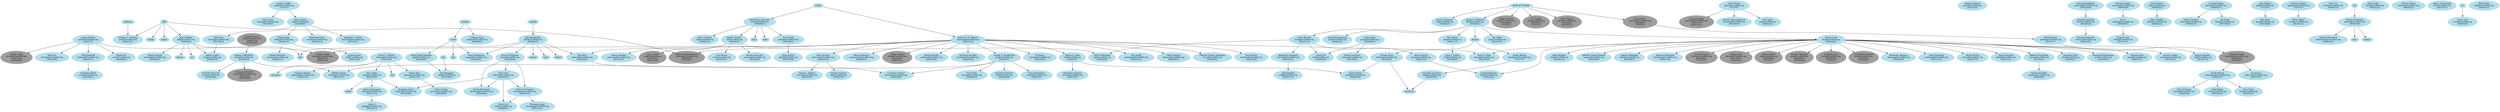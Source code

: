 # $FreeBSD$

# This file is meant to list all FreeBSD src committers and describe the
# mentor-mentee relationships between them.
# The graphical output can be generated from this file with the following
# command:
# $ dot -T png -o file.png committers-src.dot
#
# The dot binary is part of the graphics/graphviz port.

digraph src {

# Node definitions follow this example:
#
#   foo [label="Foo Bar\nfoo@FreeBSD.org\n????/??/??"]
#
# ????/??/?? is the date when the commit bit was obtained, usually the one you
# can find looking at CVS logs for the access (or avail) file under CVSROOT.
#
# For returned commit bits, the node definition will follow this example:
#
#   foo [label="Foo Bar\nfoo@FreeBSD.org\n????/??/??\n????/??/??"]
#
# The first date is the same as for an active committer, the second date is
# the date when the commit bit has been returned. Again, check CVS logs.

node [color=grey62, style=filled, bgcolor=black];

# Alumni go here.. Try to keep things sorted.

adrian [label="Adrian Chadd\nadrian@FreeBSD.org\n2000/07/03\n2006/05/30"]
alm [label="Andrew Moore\nalm@FreeBSD.org\n1993/06/12\n????/??/??"]
archie [label="Archie Cobbs\narchie@FreeBSD.org\n1998/11/06\n2006/06/09"]
asmodai [label="Jeroen Ruigrok\nasmodai@FreeBSD.org\n1999/12/16\n2001/11/16"]
cjc [label="Crist J. Clark\ncjc@FreeBSD.org\n2001/06/01\n2006/12/29"]
furuta [label="Atsushi Furuta\nfuruta@FreeBSD.org\n2000/06/21\n????/??/??"]
jtc [label="J.T. Conklin\njtc@FreeBSD.org\n1993/06/12\n????/??/??"]
keichii [label="Michael Wu\nkeichii@FreeBSD.org\n2001/03/07\n2006/04/28"]
mb [label="Maxim Bolotin\nmb@FreeBSD.org\n2000/04/06\n????/??/??"]
nate [label="Nate Willams\nnate@FreeBSD.org\n1993/06/12\n2003/12/15"]
non [label="Noriaki Mitsnaga\nnon@FreeBSD.org\n2000/06/19\n2007/03/06"]
rgrimes [label="Rod Grimes\nrgrimes@FreeBSD.org\n1993/06/12\n????/??/??"]
shafeeq [label="Shafeeq Sinnamohideen\nshafeeq@FreeBSD.org\n2000/06/19\n????/??/??"]
sheldonh [label="Sheldon Hearn\nsheldonh@FreeBSD.org\n1999/06/14\n2006/05/13"]
shin [label="Yoshinobu Inoue\nshin@FreeBSD.org\n1999/07/29\n2003/03/08"]
tmm [label="Thomas Moestl\ntmm@FreeBSD.org\n2001/03/07\n2006/07/12"]
toshi [label="Toshihiko Arai\ntoshi@FreeBSD.org\n2000/07/06\n????/??/??"]
tshiozak [label="Takuya SHIOZAKI\ntshiozak@FreeBSD.org\n2001/04/25\n2003/03/08"]
uch [label="UCHIYAMA Yasushi\nuch@FreeBSD.org\n2000/06/21\n????/??/??"]

node [color=lightblue2, style=filled, bgcolor=black];

# Current src committers go here. Try to keep things sorted.

ache [label="Andrey Chernov\nache@FreeBSD.org\n1993/10/31"]
akiyama [label="Shunsuke Akiyama\nakiyama@FreeBSD.org\n2000/06/19"]
ambrisko [label="Doug Ambrisko\nambrisko@FreeBSD.org\n2001/12/19"]
andre [label="Andre Oppermann\nandre@FreeBSD.org\n2003/11/12"]
anholt [label="Eric Anholt\nanholt@FreeBSD.org\n2002/04/22"]
antoine [label="Antoine Brodin\nantoine@FreeBSD.org\n2008/02/03"]
ariff [label="Ariff Abdullah\nariff@FreeBSD.org\n2005/11/14"]
avg [label="Andriy Gapon\navg@FreeBSD.org\n2009/02/18"]
benjsc [label="Benjamin Close\nbenjsc@FreeBSD.org\n2007/02/09"]
benno [label="Benno Rice\nbenno@FreeBSD.org\n2000/11/02"]
bmah [label="Bruce A. Mah\nbmah@FreeBSD.org\n2002/01/29"]
bmilekic [label="Bosko Milekic\nbmilekic@FreeBSD.org\n????/??/??"]
bms [label="Bruce M Simpson\nbms@FreeBSD.org\n2003/08/06"]
brian [label="Brian Somers\nbrian@FreeBSD.org\n1996/12/16"]
brooks [label="Brooks Davis\nbrooks@FreeBSD.org\n2001/06/21"]
brueffer [label="Christian Brueffer\nbrueffer@FreeBSD.org\n2006/02/28"]
bruno [label="Bruno Ducrot\nbruno@FreeBSD.org\n2005/07/18"]
bz [label="Bjoern A. Zeeb\nbz@FreeBSD.org\n2004/07/27"]
ceri [label="Ceri Davies\nceri@FreeBSD.org\n2006/11/07"]
cokane [label="Coleman Kane\ncokane@FreeBSD.org\n2000/06/19"]
cperciva [label="Colin Percival\ncperciva@FreeBSD.org\n2004/01/20"]
csjp [label="Christian S.J. Peron\ncsjp@FreeBSD.org\n2004/05/04"]
davidxu [label="David Xu\ndavidxu@FreeBSD.org\n2002/09/02"]
dds [label="Diomidis Spinellis\ndds@FreeBSD.org\n2003/06/20"]
delphij [label="Xin Li\ndelphij@FreeBSD.org\n2004/09/14"]
des [label="Dag-Erling Smorgrav\ndes@FreeBSD.org\n1998/04/03"]
dg [label="David Greenman\ndg@FreeBSD.org\n1993/06/14"]
dhartmei [label="Daniel Hartmeier\ndhartmei@FreeBSD.org\n2004/04/06"]
dmlb [label="Duncan Barclay\ndmlb@FreeBSD.org\n2001/12/14"]
dwmalone [label="David Malone\ndwmalone@FreeBSD.org\n2000/07/11"]
ed [label="Ed Schouten\ned@FreeBSD.org\n2008/05/22"]
edwin [label="Edwin Groothuis\nedwin@FreeBSD.org\n2007/06/25"]
eik [label="Oliver Eikemeier\neik@FreeBSD.org\n2004/05/20"]
emaste [label="Ed Maste\nemaste@FreeBSD.org\n2005/10/04"]
emax [label="Maksim Yevmenkin\nemax@FreeBSD.org\n2003/10/12"]
eri [label="Ermal Luci\neri@FreeBSD.org\n2008/06/11"]
fabient [label="Fabien Thomas\nfabient@FreeBSD.org\n2009/03/16"]
fanf [label="Tony Finch\nfanf@FreeBSD.org\n2002/05/05"]
fjoe [label="Max Khon\nfjoe@FreeBSD.org\n2001/08/06"]
flz [label="Florent Thoumie\nflz@FreeBSD.org\n2006/03/30"]
gad [label="Garance A. Drosehn\ngad@FreeBSD.org\n2000/10/27"]
gallatin [label="Andrew Gallatin\ngallatin@FreeBSD.org\n????/??/??"]
gibbs [label="Justin T. Gibbs\ngibbs@FreeBSD.org\n????/??/??"]
glebius [label="Gleb Smirnoff\nglebius@FreeBSD.org\n2004/07/14"]
gnn [label="George V. Neville-Neil\ngnn@FreeBSD.org\n2004/10/11"]
grehan [label="Peter Grehan\ngrehan@FreeBSD.org\n2002/08/08"]
grog [label="Greg Lehey\ngrog@FreeBSD.org\n1998/08/30"]
gshapiro [label="Gregory Shapiro\ngshapiro@FreeBSD.org\n2000/07/12"]
iedowse [label="Ian Dowse\niedowse@FreeBSD.org\n2000/12/01"]
imp [label="Warner Losh\nimp@FreeBSD.org\n1996/09/20"]
ivoras [label="Ivan Voras\nivoras@FreeBSD.org\n2008/06/10"]
jake [label="Jake Burkholder\njake@FreeBSD.org\n2000/05/16"]
jamie [label="Jamie Gritton\njamie@FreeBSD.org\n2009/01/28"]
jayanth [label="Jayanth Vijayaraghavan\njayanth@FreeBSD.org\n2000/05/08"]
jilles [label="Jilles Tjoelker\njilles@FreeBSD.org\n2009/05/22"]
jinmei [label="JINMEI Tatuya\njinmei@FreeBSD.org\n2007/03/17"]
jdp [label="John Polstra\njdp@FreeBSD.org\n????/??/??"]
jhb [label="John Baldwin\njhb@FreeBSD.org\n1999/08/23"]
jkh [label="Jordan K. Hubbard\njkh@FreeBSD.org\n1993/06/12"]
jkim [label="Jung-uk Kim\njkim@FreeBSD.org\n2005/07/06"]
jkoshy [label="A. Joseph Koshy\njkoshy@FreeBSD.org\n1998/05/13"]
jls [label="Jordan Sissel\njls@FreeBSD.org\n2006/12/06"]
joe [label="Josef Karthauser\njoe@FreeBSD.org\n1999/10/22"]
joerg [label="Joerg Wunsch\njoerg@FreeBSD.org\n1993/11/14"]
jon [label="Jonathan Chen\njon@FreeBSD.org\n2000/10/17"]
julian [label="Julian Elischer\njulian@FreeBSD.org\n1993/??/??"]
kaiw [label="Kai Wang\nkaiw@FreeBSD.org\n2007/09/26"]
kensmith [label="Ken Smith\nkensmith@FreeBSD.org\n2004/01/23"]
kevlo [label="Kevin Lo\nkevlo@FreeBSD.org\n2006/07/23"]
kmacy [label="Kip Macy\nkmacy@FreeBSD.org\n2005/06/01"]
le [label="Lukas Ertl\nle@FreeBSD.org\n2004/02/02"]
linimon [label="Mark Linimon\nlinimon@FreeBSD.org\n2006/09/30"]
lstewart [label="Lawrence Stewart\nlstewart@FreeBSD.org\n2008/10/06"]
lulf [label="Ulf Lilleengen\nlulf@FreeBSD.org\n2007/10/24"]
marcel [label="Marcel Moolenaar\nmarcel@FreeBSD.org\n1999/07/03"]
markm [label="Mark Murray\nmarkm@FreeBSD.org\n199?/??/??"]
marks [label="Mark Santcroos\nmarks@FreeBSD.org\n2004/03/18"]
markus [label="Markus Brueffer\nmarkus@FreeBSD.org\n2006/06/01"]
matteo [label="Matteo Riondato\nmatteo@FreeBSD.org\n2006/01/18"]
mav [label="Alexander Motin\nmav@FreeBSD.org\n2007/04/12"]
maxim [label="Maxim Konovalov\nmaxim@FreeBSD.org\n2002/02/07"]
mjacob [label="Matt Jacob\nmjacob@FreeBSD.org\n1997/08/13"]
mlaier [label="Max Laier\nmlaier@FreeBSD.org\n2004/02/10"]
mr [label="Michael Reifenberger\nmr@FreeBSD.org\n2001/09/30"]
murray [label="Murray Stokely\nmurray@FreeBSD.org\n2000/04/05"]
netchild [label="Alexander Leidinger\nnetchild@FreeBSD.org\n2005/03/31"]
njl [label="Nate Lawson\nnjl@FreeBSD.org\n2002/08/07"]
nwhitehorn [label="Nathan Whitehorn\nnwhitehorn@FreeBSD.org\n2008/07/03"]
obrien [label="David E. O'Brien\nobrien@FreeBSD.org\n1996/10/29"]
olli [label="Oliver Fromme\nolli@FreeBSD.org\n2008/02/14"]
onoe [label="Atsushi Onoe\nonoe@FreeBSD.org\n2000/07/21"]
peadar [label="Peter Edwards\npeadar@FreeBSD.org\n2004/03/08"]
peter [label="Peter Wemm\npeter@FreeBSD.org\n????/??/??"]
philip [label="Philip Paeps\nphilip@FreBSD.org\n2004/01/21"]
phk [label="Poul-Henning Kamp\nphk@FreeBSD.org\n1994/02/21"]
pho [label="Peter Holm	\npho@FreeBSD.org\n2008/11/16"]
pjd [label="Pawel Jakub Dawidek\npjd@FreeBSD.org\n2004/02/02"]
ps [label="Paul Saab\nps@FreeBSD.org\n2000/02/23"]
qingli [label="Qing Li\nqingli@FreeBSD.org\n2005/04/13"]
rafan [label="Rong-En Fan\nrafan@FreeBSD.org\n2007/01/31"]
remko [label="Remko Lodder\nremko@FreeBSD.org\n2007/02/23"]
rik [label="Roman Kurakin\nrik@FreeBSD.org\n2003/12/18"]
rink [label="Rink Springer\nrink@FreeBSD.org\n2006/01/16"]
rnoland [label="Robert Noland\nrnoland@FreeBSD.org\n2008/09/15"]
roberto [label="Ollivier Robert\nroberto@FreeBSD.org\n1995/02/22"]
rpaulo [label="Rui Paulo\nrpaulo@FreeBSD.org\n2007/09/25"]
rrs [label="Randall R Stewart\nrrs@FreeBSD.org\n2007/02/08"]
rse [label="Ralf S. Engelschall\nrse@FreeBSD.org\n1997/07/31"]
ru [label="Ruslan Ermilov\nru@FreeBSD.org\n1999/05/27"]
rwatson [label="Robert N. M. Watson\nrwatson@FreeBSD.org\n1999/12/16"]
sam [label="Sam Leffler\nsam@FreeBSD.org\n2002/07/02"]
sanpei [label="MIHIRA Sanpei Yoshiro\nsanpei@FreeBSD.org\n2000/06/19"]
scf [label="Sean C. Farley\nscf@FreeBSD.org\n2007/06/24"]
schweikh [label="Jens Schweikhardt\nschweikh@FreeBSD.org\n2001/04/06"]
sepotvin [label="Stephane E. Potvin\nsepotvin@FreeBSD.org\n2007/02/15"]
shiba [label="Takeshi Shibagaki\nshiba@FreeBSD.org\n2000/06/19"]
simon [label="Simon L. Nielsen\nsimon@FreeBSD.org\n2006/03/07"]
sobomax [label="Maxim Sobolev\nsobomax@FreeBSD.org\n2001/07/25"]
snb [label="Nick Barkas\nsnb@FreeBSD.org\n2009/05/05"]
sson [label="Stacey Son\nsson@FreeBSD.org\n2008/07/08"]
suz [label="SUZUKI Shinsuke\nsuz@FreeBSD.org\n2002/03/26"]
syrinx [label="Shteryana Shopova\nsyrinx@FreeBSD.org\n2006/10/07"]
takawata [label="Takanori Watanabe\ntakawata@FreeBSD.org\n2000/07/06"]
thompsa [label="Andrew Thompson\nthompsa@FreeBSD.org\n2005/05/25"]
ticso [label="Bernd Walter\nticso@FreeBSD.org\n2002/01/31"]
trasz [label="Edward Tomasz Napierala\ntrasz@FreeBSD.org\n2008/08/22"]
trhodes [label="Tom Rhodes\ntrhodes@FreeBSD.org\n2002/05/28"]
ume [label="Hajimu UMEMOTO\nume@FreeBSD.org\n2000/02/26"]
vanhu [label="Yvan Vanhullebus\nvanhu@FreeBSD.org\n2008/07/21"]
versus [label="Konrad Jankowski\nversus@FreeBSD.org\n2008/10/27"]
weongyo [label="Weongyo Jeong\nweongyo@FreeBSD.org\n2007/12/21"]
wes [label="Wes Peters\nwes@FreeBSD.org\n1998/11/25"]
wilko [label="Wilko Bulte\nwilko@FreeBSD.org\n2000/01/13"]
wsalamon [label="Wayne Salamon\nwsalamon@FreeBSD.org\n2005/06/25"]
yar [label="Yar Tikhiy\nyar@FreeBSD.org\n2001/03/25"]
yongari [label="Pyun YongHyeon\nyongari@FreeBSD.org\n2004/08/01"]
zec [label="Marko Zec\nzec@FreeBSD.org\n2008/06/22"]

# Pseudo target representing rev 1.1 of commit.allow
day1 [label="Birth of FreeBSD"]

# Here are the mentor/mentee relationships.
# Group together all the mentees for a particular mentor.
# Keep the list sorted by mentor login.

day1 -> jtc
day1 -> jkh
day1 -> nate
day1 -> rgrimes
day1 -> alm
day1 -> dg

andre -> qingli

anholt -> jkim

benno -> grehan

billf -> dougb
billf -> gad
billf -> jedgar
billf -> jhb
billf -> shafeeq

bmilekic -> csjp

bms -> dhartmei
bms -> mlaier
bms -> thompsa

brian -> joe

brooks -> bushman
brooks -> jamie

bz -> jamie
bz -> syrinx

cperciva -> flz
cperciva -> simon

csjp -> bushman

delphij -> rafan

des -> anholt
des -> hmp
des -> mike
des -> olli
des -> ru

dds -> versus

dwmalone -> fanf
dwmalone -> peadar
dwmalone -> snb

ed -> jilles

eivind -> des
eivind -> rwatson

emax -> markus

gallatin -> ticso

gibbs -> mjacob
gibbs -> njl

glebius -> mav

gnn -> jinmei
gnn -> rrs
gnn -> ivoras
gnn -> vanhu
gnn -> lstewart

grog -> edwin
grog -> le

imp -> akiyama
imp -> ambrisko
imp -> bmah
imp -> bruno
imp -> dmlb
imp -> emax
imp -> furuta
imp -> joe
imp -> jon
imp -> keichii
imp -> mb
imp -> mr
imp -> non
imp -> onoe
imp -> remko
imp -> rik
imp -> rink
imp -> sanpei
imp -> shiba
imp -> takawata
imp -> toshi
imp -> uch

jake -> bms
jake -> gordon
jake -> harti
jake -> jeff
jake -> kmacy
jake -> robert
jake -> yongari

jb -> sson

jdp -> fjoe

jhb -> arr
jhb -> avg
jhb -> jeff
jhb -> kbyanc
jhb -> rnoland

jkh -> imp
jkh -> jlemon
jkh -> joerg
jkh -> phk
jkh -> wes
jkh -> yar

jkoshy -> kaiw
jkoshy -> fabient

jlemon -> bmilekic
jlemon -> brooks

joerg -> brian
joerg -> eik
joerg -> le
joerg -> netchild

julian -> glebius
julian -> davidxu
julian -> archie
julian -> adrian
julian -> zec

kib -> lulf

kmacy -> lstewart

marcel -> arun
marcel -> marius
marcel -> nwhitehorn

markm -> sheldonh

mdodd -> jake

mlaier -> benjsc
mlaier -> dhartmei
mlaier -> thompsa
mlaier -> eri

msmith -> cokane
msmith -> scottl

murray -> delphij

netchild -> ariff

njl -> marks
njl -> philip
njl -> rpaulo
njl -> sepotvin

obrien -> benno
obrien -> groudier
obrien -> gshapiro
obrien -> kan
obrien -> sam

peter -> asmodai
peter -> jayanth
peter -> ps

philip -> jls
philip -> matteo

pjd -> lulf

rgrimes -> markm

rpaulo -> avg

ru -> ceri
ru -> cjc
ru -> eik
ru -> maxim
ru -> sobomax

rwatson -> adrian
rwatson -> antoine
rwatson -> bmah
rwatson -> brueffer
rwatson -> bz
rwatson -> cperciva
rwatson -> emaste
rwatson -> gnn
rwatson -> kensmith
rwatson -> kmacy
rwatson -> linimon
rwatson -> shafeeq
rwatson -> tmm
rwatson -> trasz
rwatson -> trhodes
rwatson -> wsalamon

sam -> andre
sam -> benjsc
sam -> sephe

schweikh -> dds

scottl -> pjd
scottl -> sah
scottl -> yongari

sheldonh -> dwmalone
sheldonh -> iedowse

shin -> ume

sos -> marcel

thompsa -> weongyo
thompsa -> eri

ume -> jinmei
ume -> suz
ume -> tshiozak

wes -> scf

wollman -> gad

}
